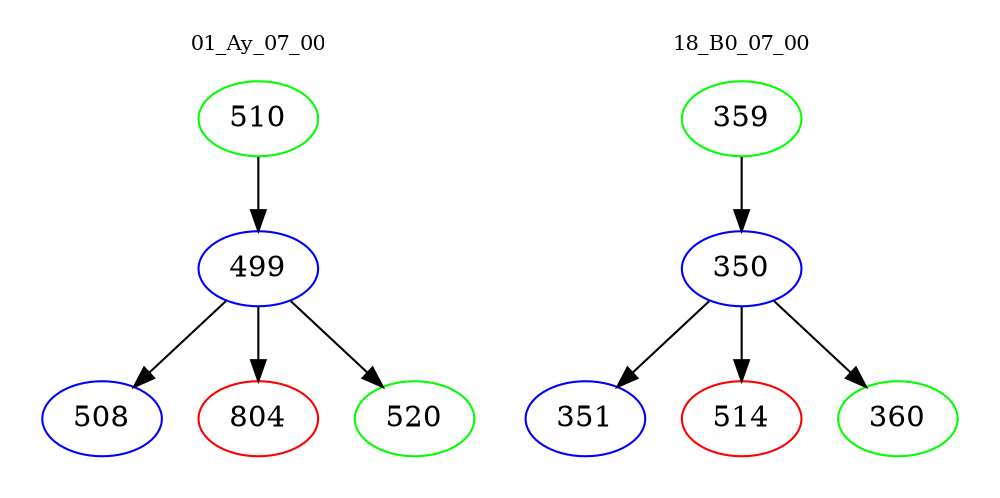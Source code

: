 digraph{
subgraph cluster_0 {
color = white
label = "01_Ay_07_00";
fontsize=10;
T0_510 [label="510", color="green"]
T0_510 -> T0_499 [color="black"]
T0_499 [label="499", color="blue"]
T0_499 -> T0_508 [color="black"]
T0_508 [label="508", color="blue"]
T0_499 -> T0_804 [color="black"]
T0_804 [label="804", color="red"]
T0_499 -> T0_520 [color="black"]
T0_520 [label="520", color="green"]
}
subgraph cluster_1 {
color = white
label = "18_B0_07_00";
fontsize=10;
T1_359 [label="359", color="green"]
T1_359 -> T1_350 [color="black"]
T1_350 [label="350", color="blue"]
T1_350 -> T1_351 [color="black"]
T1_351 [label="351", color="blue"]
T1_350 -> T1_514 [color="black"]
T1_514 [label="514", color="red"]
T1_350 -> T1_360 [color="black"]
T1_360 [label="360", color="green"]
}
}
